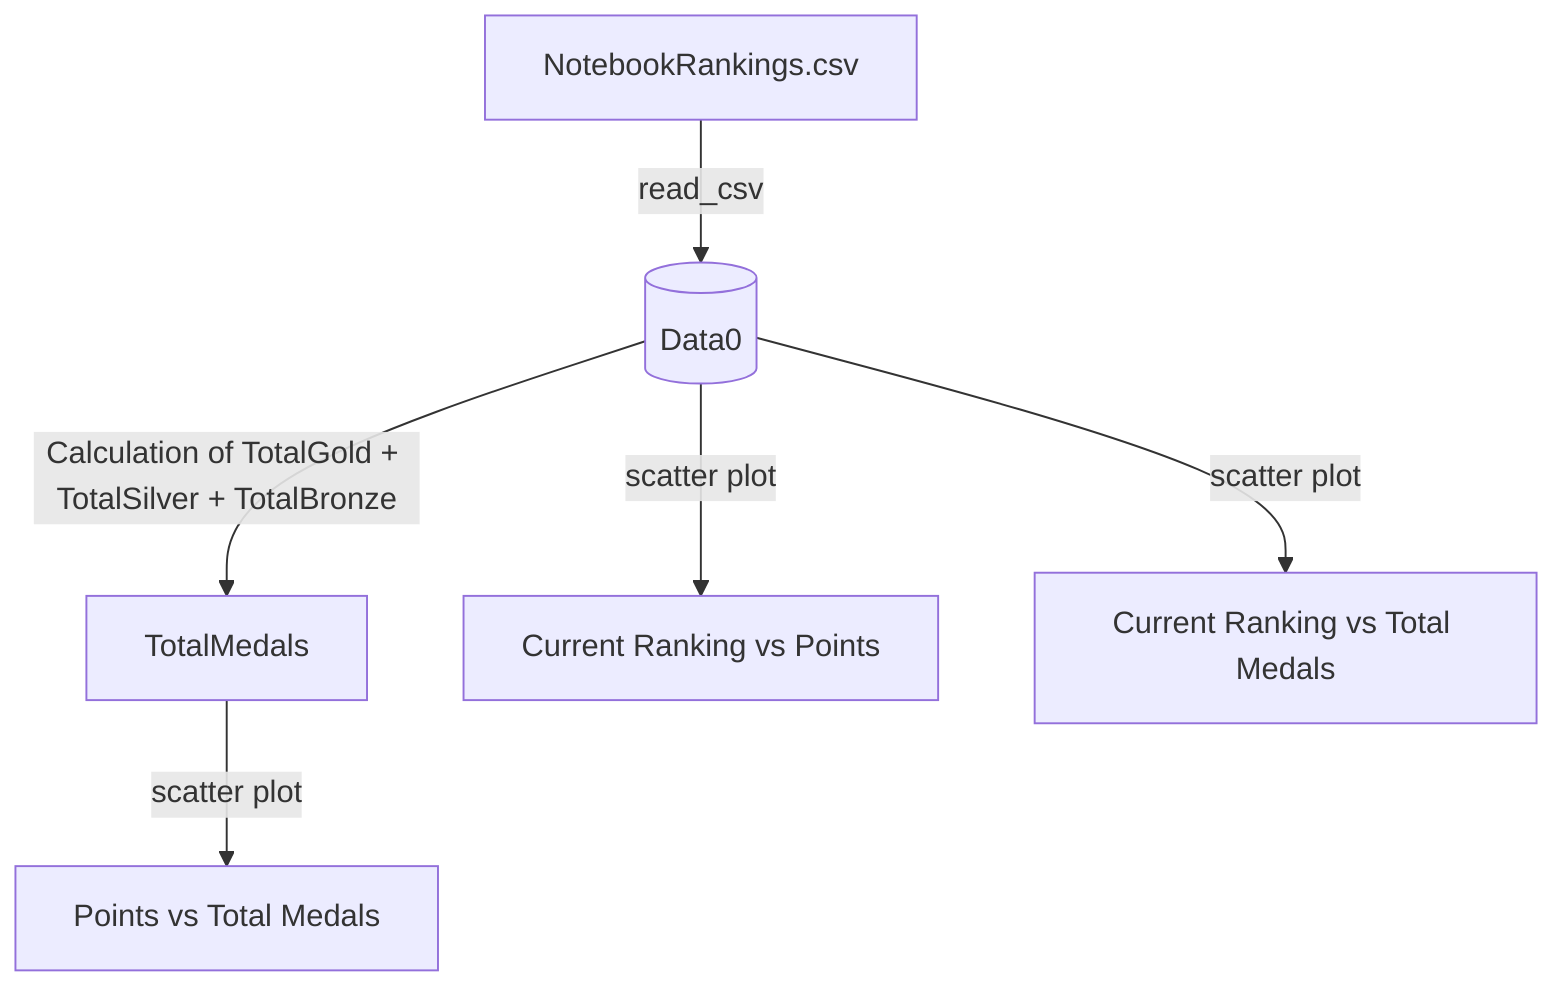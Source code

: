 flowchart TD;
    %% This node represents the CSV file containing notebook rankings and medal counts
    NotebookRankingsCSV[NotebookRankings.csv]
    
    %% This node represents the data variable `data0` created by reading the CSV file
    data0[(Data0)]
    NotebookRankingsCSV -->|read_csv| data0
    
    %% This node represents the total medals calculated
    TotalMedals[TotalMedals]
    data0 -->|Calculation of TotalGold + TotalSilver + TotalBronze| TotalMedals
    
    %% Scatter plot analysis using CurrentRanking vs Points
    ScatterPlotCRP[Current Ranking vs Points]
    data0 -->|scatter plot| ScatterPlotCRP
    
    %% Scatter plot analysis using CurrentRanking vs TotalMedals
    ScatterPlotCRT[Current Ranking vs Total Medals]
    data0 -->|scatter plot| ScatterPlotCRT
    
    %% Scatter plot analysis using Points vs TotalMedals
    ScatterPlotPTM[Points vs Total Medals]
    TotalMedals -->|scatter plot| ScatterPlotPTM